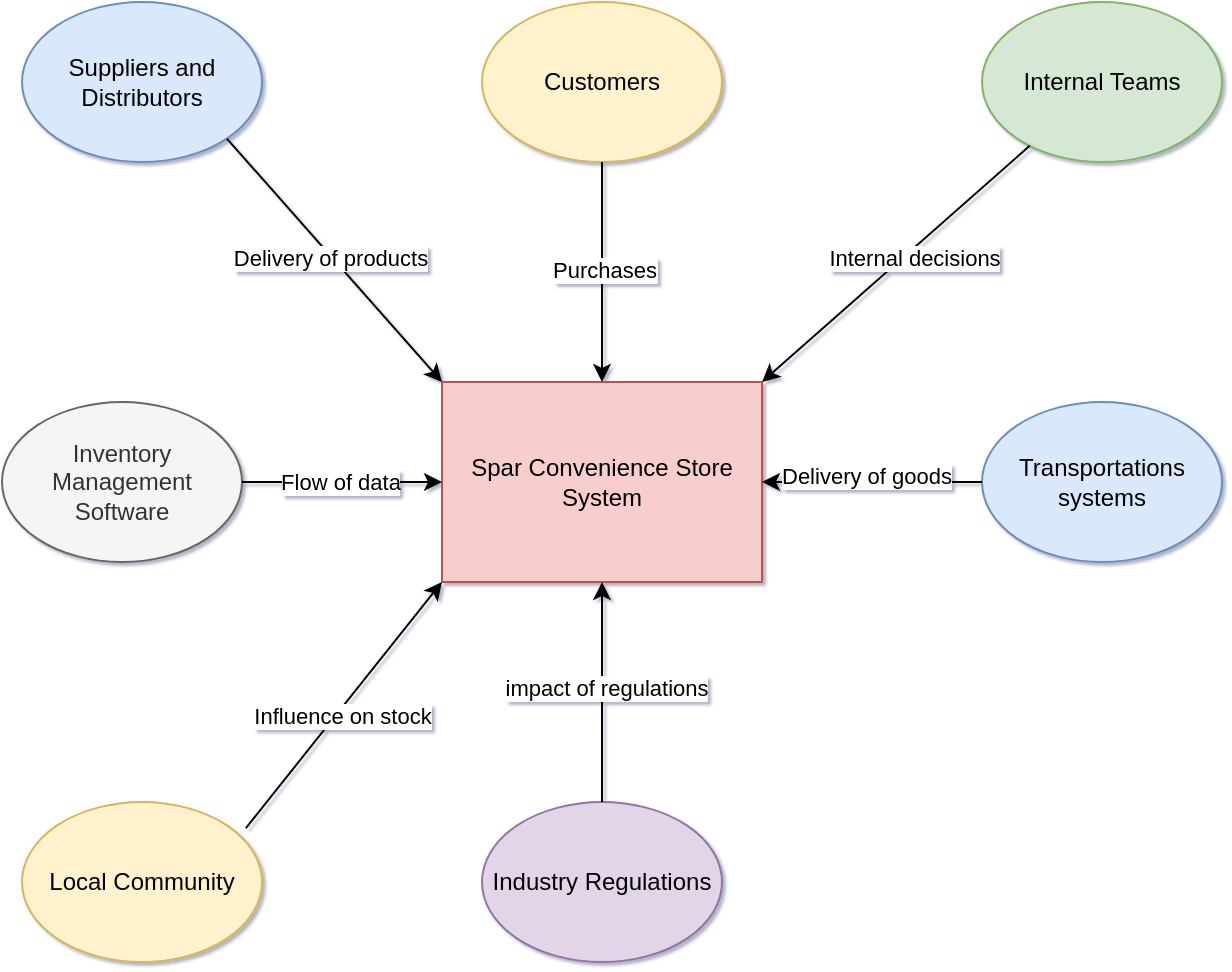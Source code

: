 <mxfile version="22.0.4" type="github">
  <diagram name="Page-1" id="07KBWzmafpY8R3yVk5Tg">
    <mxGraphModel dx="548" dy="573" grid="1" gridSize="10" guides="1" tooltips="1" connect="1" arrows="1" fold="1" page="1" pageScale="1" pageWidth="850" pageHeight="1100" background="#FFFFFF" math="0" shadow="1">
      <root>
        <mxCell id="0" />
        <mxCell id="1" parent="0" />
        <mxCell id="EPYaESJNBtubo7AGV559-1" value="Spar Convenience Store System" style="rounded=0;whiteSpace=wrap;html=1;fillColor=#f8cecc;strokeColor=#b85450;" vertex="1" parent="1">
          <mxGeometry x="230" y="270" width="160" height="100" as="geometry" />
        </mxCell>
        <mxCell id="EPYaESJNBtubo7AGV559-2" value="Suppliers and Distributors" style="ellipse;whiteSpace=wrap;html=1;fillColor=#dae8fc;strokeColor=#6c8ebf;" vertex="1" parent="1">
          <mxGeometry x="20" y="80" width="120" height="80" as="geometry" />
        </mxCell>
        <mxCell id="EPYaESJNBtubo7AGV559-3" value="Customers" style="ellipse;whiteSpace=wrap;html=1;fillColor=#fff2cc;strokeColor=#d6b656;" vertex="1" parent="1">
          <mxGeometry x="250" y="80" width="120" height="80" as="geometry" />
        </mxCell>
        <mxCell id="EPYaESJNBtubo7AGV559-4" value="Internal Teams" style="ellipse;whiteSpace=wrap;html=1;fillColor=#d5e8d4;strokeColor=#82b366;" vertex="1" parent="1">
          <mxGeometry x="500" y="80" width="120" height="80" as="geometry" />
        </mxCell>
        <mxCell id="EPYaESJNBtubo7AGV559-5" value="Inventory Management Software" style="ellipse;whiteSpace=wrap;html=1;fillColor=#f5f5f5;fontColor=#333333;strokeColor=#666666;" vertex="1" parent="1">
          <mxGeometry x="10" y="280" width="120" height="80" as="geometry" />
        </mxCell>
        <mxCell id="EPYaESJNBtubo7AGV559-7" value="Local Community" style="ellipse;whiteSpace=wrap;html=1;fillColor=#fff2cc;strokeColor=#d6b656;" vertex="1" parent="1">
          <mxGeometry x="20" y="480" width="120" height="80" as="geometry" />
        </mxCell>
        <mxCell id="EPYaESJNBtubo7AGV559-9" value="Industry Regulations" style="ellipse;whiteSpace=wrap;html=1;fillColor=#e1d5e7;strokeColor=#9673a6;" vertex="1" parent="1">
          <mxGeometry x="250" y="480" width="120" height="80" as="geometry" />
        </mxCell>
        <mxCell id="EPYaESJNBtubo7AGV559-11" value="Transportations systems" style="ellipse;whiteSpace=wrap;html=1;fillColor=#dae8fc;strokeColor=#6c8ebf;" vertex="1" parent="1">
          <mxGeometry x="500" y="280" width="120" height="80" as="geometry" />
        </mxCell>
        <mxCell id="EPYaESJNBtubo7AGV559-13" value="" style="endArrow=classic;html=1;rounded=0;entryX=0;entryY=0;entryDx=0;entryDy=0;exitX=1;exitY=1;exitDx=0;exitDy=0;" edge="1" parent="1" source="EPYaESJNBtubo7AGV559-2" target="EPYaESJNBtubo7AGV559-1">
          <mxGeometry width="50" height="50" relative="1" as="geometry">
            <mxPoint x="140" y="190" as="sourcePoint" />
            <mxPoint x="190" y="140" as="targetPoint" />
          </mxGeometry>
        </mxCell>
        <mxCell id="EPYaESJNBtubo7AGV559-14" value="Delivery of products" style="edgeLabel;html=1;align=center;verticalAlign=middle;resizable=0;points=[];" vertex="1" connectable="0" parent="EPYaESJNBtubo7AGV559-13">
          <mxGeometry x="-0.03" y="-1" relative="1" as="geometry">
            <mxPoint as="offset" />
          </mxGeometry>
        </mxCell>
        <mxCell id="EPYaESJNBtubo7AGV559-15" value="" style="endArrow=classic;html=1;rounded=0;exitX=0.5;exitY=1;exitDx=0;exitDy=0;entryX=0.5;entryY=0;entryDx=0;entryDy=0;" edge="1" parent="1" source="EPYaESJNBtubo7AGV559-3" target="EPYaESJNBtubo7AGV559-1">
          <mxGeometry width="50" height="50" relative="1" as="geometry">
            <mxPoint x="270" y="340" as="sourcePoint" />
            <mxPoint x="320" y="290" as="targetPoint" />
          </mxGeometry>
        </mxCell>
        <mxCell id="EPYaESJNBtubo7AGV559-16" value="Purchases" style="edgeLabel;html=1;align=center;verticalAlign=middle;resizable=0;points=[];" vertex="1" connectable="0" parent="EPYaESJNBtubo7AGV559-15">
          <mxGeometry x="-0.018" y="1" relative="1" as="geometry">
            <mxPoint as="offset" />
          </mxGeometry>
        </mxCell>
        <mxCell id="EPYaESJNBtubo7AGV559-17" value="" style="endArrow=classic;html=1;rounded=0;entryX=1;entryY=0;entryDx=0;entryDy=0;" edge="1" parent="1" source="EPYaESJNBtubo7AGV559-4" target="EPYaESJNBtubo7AGV559-1">
          <mxGeometry width="50" height="50" relative="1" as="geometry">
            <mxPoint x="270" y="340" as="sourcePoint" />
            <mxPoint x="320" y="290" as="targetPoint" />
          </mxGeometry>
        </mxCell>
        <mxCell id="EPYaESJNBtubo7AGV559-18" value="Internal decisions" style="edgeLabel;html=1;align=center;verticalAlign=middle;resizable=0;points=[];" vertex="1" connectable="0" parent="EPYaESJNBtubo7AGV559-17">
          <mxGeometry x="-0.098" y="4" relative="1" as="geometry">
            <mxPoint as="offset" />
          </mxGeometry>
        </mxCell>
        <mxCell id="EPYaESJNBtubo7AGV559-19" value="" style="endArrow=classic;html=1;rounded=0;exitX=1;exitY=0.5;exitDx=0;exitDy=0;entryX=0;entryY=0.5;entryDx=0;entryDy=0;" edge="1" parent="1" source="EPYaESJNBtubo7AGV559-5" target="EPYaESJNBtubo7AGV559-1">
          <mxGeometry width="50" height="50" relative="1" as="geometry">
            <mxPoint x="270" y="340" as="sourcePoint" />
            <mxPoint x="320" y="290" as="targetPoint" />
          </mxGeometry>
        </mxCell>
        <mxCell id="EPYaESJNBtubo7AGV559-20" value="Flow of data" style="edgeLabel;html=1;align=center;verticalAlign=middle;resizable=0;points=[];" vertex="1" connectable="0" parent="EPYaESJNBtubo7AGV559-19">
          <mxGeometry x="-0.029" relative="1" as="geometry">
            <mxPoint as="offset" />
          </mxGeometry>
        </mxCell>
        <mxCell id="EPYaESJNBtubo7AGV559-21" value="" style="endArrow=classic;html=1;rounded=0;exitX=0.933;exitY=0.163;exitDx=0;exitDy=0;exitPerimeter=0;entryX=0;entryY=1;entryDx=0;entryDy=0;" edge="1" parent="1" source="EPYaESJNBtubo7AGV559-7" target="EPYaESJNBtubo7AGV559-1">
          <mxGeometry width="50" height="50" relative="1" as="geometry">
            <mxPoint x="270" y="340" as="sourcePoint" />
            <mxPoint x="320" y="290" as="targetPoint" />
          </mxGeometry>
        </mxCell>
        <mxCell id="EPYaESJNBtubo7AGV559-22" value="Influence on stock" style="edgeLabel;html=1;align=center;verticalAlign=middle;resizable=0;points=[];" vertex="1" connectable="0" parent="EPYaESJNBtubo7AGV559-21">
          <mxGeometry x="-0.058" y="-2" relative="1" as="geometry">
            <mxPoint as="offset" />
          </mxGeometry>
        </mxCell>
        <mxCell id="EPYaESJNBtubo7AGV559-23" value="" style="endArrow=classic;html=1;rounded=0;" edge="1" parent="1" source="EPYaESJNBtubo7AGV559-9">
          <mxGeometry width="50" height="50" relative="1" as="geometry">
            <mxPoint x="270" y="340" as="sourcePoint" />
            <mxPoint x="310" y="370" as="targetPoint" />
          </mxGeometry>
        </mxCell>
        <mxCell id="EPYaESJNBtubo7AGV559-24" value="impact of regulations" style="edgeLabel;html=1;align=center;verticalAlign=middle;resizable=0;points=[];" vertex="1" connectable="0" parent="EPYaESJNBtubo7AGV559-23">
          <mxGeometry x="0.044" y="-2" relative="1" as="geometry">
            <mxPoint as="offset" />
          </mxGeometry>
        </mxCell>
        <mxCell id="EPYaESJNBtubo7AGV559-25" value="" style="endArrow=classic;html=1;rounded=0;exitX=0;exitY=0.5;exitDx=0;exitDy=0;entryX=1;entryY=0.5;entryDx=0;entryDy=0;" edge="1" parent="1" source="EPYaESJNBtubo7AGV559-11" target="EPYaESJNBtubo7AGV559-1">
          <mxGeometry width="50" height="50" relative="1" as="geometry">
            <mxPoint x="270" y="340" as="sourcePoint" />
            <mxPoint x="320" y="290" as="targetPoint" />
          </mxGeometry>
        </mxCell>
        <mxCell id="EPYaESJNBtubo7AGV559-26" value="Delivery of goods" style="edgeLabel;html=1;align=center;verticalAlign=middle;resizable=0;points=[];" vertex="1" connectable="0" parent="EPYaESJNBtubo7AGV559-25">
          <mxGeometry x="0.067" y="-3" relative="1" as="geometry">
            <mxPoint as="offset" />
          </mxGeometry>
        </mxCell>
      </root>
    </mxGraphModel>
  </diagram>
</mxfile>
